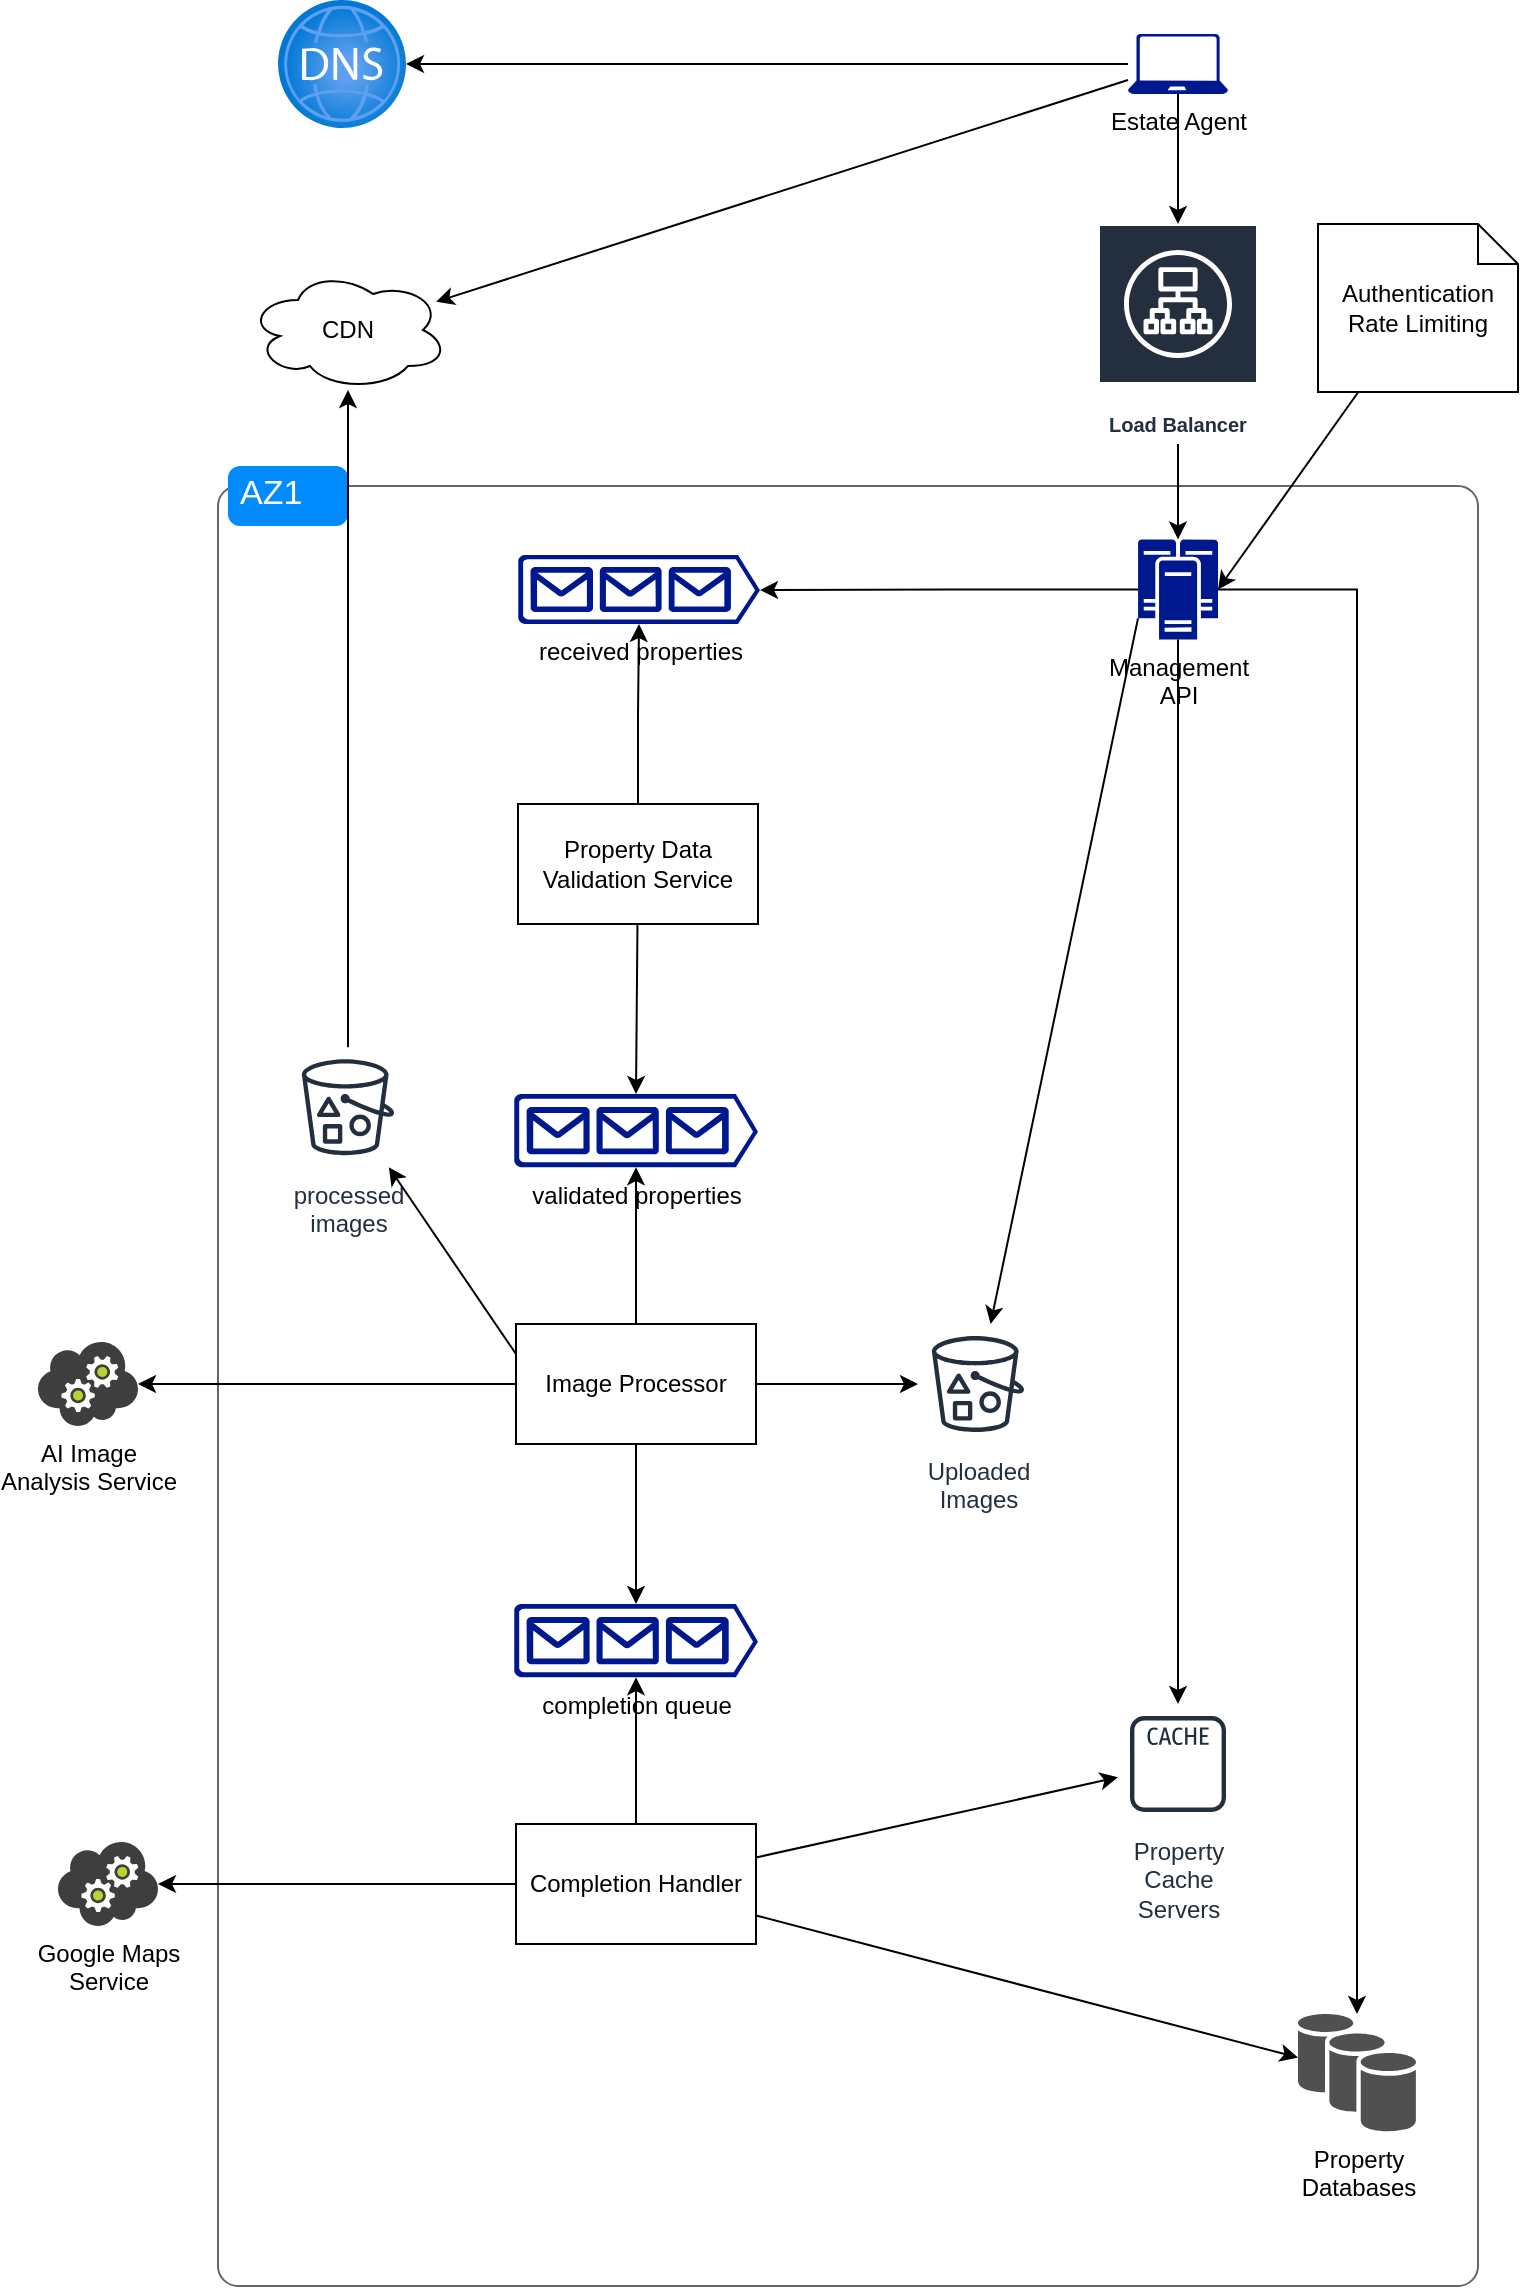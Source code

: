 <mxfile version="24.0.2" type="github" pages="2">
  <diagram id="gefiLhxsp6uJe3kQy--f" name="list property">
    <mxGraphModel dx="1666" dy="785" grid="1" gridSize="10" guides="1" tooltips="1" connect="1" arrows="1" fold="1" page="1" pageScale="1" pageWidth="827" pageHeight="1169" math="0" shadow="0">
      <root>
        <mxCell id="0" />
        <mxCell id="1" parent="0" />
        <mxCell id="k6ZaKA2DnWSusn91M85T-1" value="" style="shape=mxgraph.mockup.containers.marginRect;rectMarginTop=10;strokeColor=#666666;strokeWidth=1;dashed=0;rounded=1;arcSize=5;recursiveResize=0;html=1;whiteSpace=wrap;" vertex="1" parent="1">
          <mxGeometry x="140" y="246" width="630" height="910" as="geometry" />
        </mxCell>
        <mxCell id="k6ZaKA2DnWSusn91M85T-2" value="AZ1" style="shape=rect;strokeColor=none;fillColor=#008cff;strokeWidth=1;dashed=0;rounded=1;arcSize=20;fontColor=#ffffff;fontSize=17;spacing=2;spacingTop=-2;align=left;autosize=1;spacingLeft=4;resizeWidth=0;resizeHeight=0;perimeter=none;html=1;whiteSpace=wrap;" vertex="1" parent="k6ZaKA2DnWSusn91M85T-1">
          <mxGeometry x="5" width="60" height="30" as="geometry" />
        </mxCell>
        <mxCell id="59krLZsqECckqpki7Z-y-15" value="processed&lt;br&gt;images" style="sketch=0;outlineConnect=0;fontColor=#232F3E;gradientColor=none;strokeColor=#232F3E;fillColor=#ffffff;dashed=0;verticalLabelPosition=bottom;verticalAlign=top;align=center;html=1;fontSize=12;fontStyle=0;aspect=fixed;shape=mxgraph.aws4.resourceIcon;resIcon=mxgraph.aws4.bucket_with_objects;" parent="k6ZaKA2DnWSusn91M85T-1" vertex="1">
          <mxGeometry x="35" y="290.6" width="60" height="60" as="geometry" />
        </mxCell>
        <mxCell id="fHEFNaBO7rFq97XNcuul-3" style="edgeStyle=orthogonalEdgeStyle;rounded=0;orthogonalLoop=1;jettySize=auto;html=1;" edge="1" parent="k6ZaKA2DnWSusn91M85T-1" source="QPpBnfvkqHIOZeSmNuLf-15" target="59krLZsqECckqpki7Z-y-30">
          <mxGeometry relative="1" as="geometry" />
        </mxCell>
        <mxCell id="QPpBnfvkqHIOZeSmNuLf-15" value="Management&lt;br&gt;API" style="sketch=0;aspect=fixed;pointerEvents=1;shadow=0;dashed=0;html=1;strokeColor=none;labelPosition=center;verticalLabelPosition=bottom;verticalAlign=top;align=center;fillColor=#00188D;shape=mxgraph.mscae.enterprise.cluster_server" parent="k6ZaKA2DnWSusn91M85T-1" vertex="1">
          <mxGeometry x="460" y="36.7" width="40" height="50" as="geometry" />
        </mxCell>
        <mxCell id="59krLZsqECckqpki7Z-y-2" value="received properties" style="sketch=0;aspect=fixed;pointerEvents=1;shadow=0;dashed=0;html=1;strokeColor=none;labelPosition=center;verticalLabelPosition=bottom;verticalAlign=top;align=center;fillColor=#00188D;shape=mxgraph.azure.queue_generic" parent="k6ZaKA2DnWSusn91M85T-1" vertex="1">
          <mxGeometry x="150" y="44.4" width="121" height="34.6" as="geometry" />
        </mxCell>
        <mxCell id="59krLZsqECckqpki7Z-y-4" style="edgeStyle=orthogonalEdgeStyle;rounded=0;orthogonalLoop=1;jettySize=auto;html=1;entryX=1;entryY=0.51;entryDx=0;entryDy=0;entryPerimeter=0;" parent="k6ZaKA2DnWSusn91M85T-1" source="QPpBnfvkqHIOZeSmNuLf-15" target="59krLZsqECckqpki7Z-y-2" edge="1">
          <mxGeometry relative="1" as="geometry" />
        </mxCell>
        <mxCell id="59krLZsqECckqpki7Z-y-30" value="Property&lt;br&gt;Databases" style="sketch=0;shadow=0;dashed=0;html=1;strokeColor=none;fillColor=#505050;labelPosition=center;verticalLabelPosition=bottom;verticalAlign=top;outlineConnect=0;align=center;shape=mxgraph.office.databases.database_availability_group;" parent="k6ZaKA2DnWSusn91M85T-1" vertex="1">
          <mxGeometry x="540" y="774" width="59" height="59" as="geometry" />
        </mxCell>
        <mxCell id="QPpBnfvkqHIOZeSmNuLf-20" value="Uploaded&lt;br&gt;Images" style="sketch=0;outlineConnect=0;fontColor=#232F3E;gradientColor=none;strokeColor=#232F3E;fillColor=#ffffff;dashed=0;verticalLabelPosition=bottom;verticalAlign=top;align=center;html=1;fontSize=12;fontStyle=0;aspect=fixed;shape=mxgraph.aws4.resourceIcon;resIcon=mxgraph.aws4.bucket_with_objects;" parent="k6ZaKA2DnWSusn91M85T-1" vertex="1">
          <mxGeometry x="350" y="429" width="60" height="60" as="geometry" />
        </mxCell>
        <mxCell id="QPpBnfvkqHIOZeSmNuLf-21" style="rounded=0;orthogonalLoop=1;jettySize=auto;html=1;exitX=0;exitY=0.79;exitDx=0;exitDy=0;exitPerimeter=0;" parent="k6ZaKA2DnWSusn91M85T-1" source="QPpBnfvkqHIOZeSmNuLf-15" target="QPpBnfvkqHIOZeSmNuLf-20" edge="1">
          <mxGeometry relative="1" as="geometry" />
        </mxCell>
        <mxCell id="59krLZsqECckqpki7Z-y-25" value="Property&lt;br&gt;Cache&lt;br&gt;Servers" style="sketch=0;outlineConnect=0;fontColor=#232F3E;gradientColor=none;strokeColor=#232F3E;fillColor=#ffffff;dashed=0;verticalLabelPosition=bottom;verticalAlign=top;align=center;html=1;fontSize=12;fontStyle=0;aspect=fixed;shape=mxgraph.aws4.resourceIcon;resIcon=mxgraph.aws4.cache_node;" parent="k6ZaKA2DnWSusn91M85T-1" vertex="1">
          <mxGeometry x="450" y="619" width="60" height="60" as="geometry" />
        </mxCell>
        <mxCell id="fHEFNaBO7rFq97XNcuul-2" style="edgeStyle=orthogonalEdgeStyle;rounded=0;orthogonalLoop=1;jettySize=auto;html=1;" edge="1" parent="k6ZaKA2DnWSusn91M85T-1" source="QPpBnfvkqHIOZeSmNuLf-15" target="59krLZsqECckqpki7Z-y-25">
          <mxGeometry relative="1" as="geometry" />
        </mxCell>
        <mxCell id="QPpBnfvkqHIOZeSmNuLf-6" style="rounded=0;orthogonalLoop=1;jettySize=auto;html=1;" parent="1" source="QPpBnfvkqHIOZeSmNuLf-1" target="QPpBnfvkqHIOZeSmNuLf-3" edge="1">
          <mxGeometry relative="1" as="geometry" />
        </mxCell>
        <mxCell id="QPpBnfvkqHIOZeSmNuLf-7" style="edgeStyle=orthogonalEdgeStyle;rounded=0;orthogonalLoop=1;jettySize=auto;html=1;" parent="1" source="QPpBnfvkqHIOZeSmNuLf-1" target="QPpBnfvkqHIOZeSmNuLf-5" edge="1">
          <mxGeometry relative="1" as="geometry" />
        </mxCell>
        <mxCell id="QPpBnfvkqHIOZeSmNuLf-1" value="Estate Agent" style="sketch=0;aspect=fixed;pointerEvents=1;shadow=0;dashed=0;html=1;strokeColor=none;labelPosition=center;verticalLabelPosition=bottom;verticalAlign=top;align=center;fillColor=#00188D;shape=mxgraph.azure.laptop" parent="1" vertex="1">
          <mxGeometry x="595" y="30" width="50" height="30" as="geometry" />
        </mxCell>
        <mxCell id="QPpBnfvkqHIOZeSmNuLf-3" value="CDN" style="ellipse;shape=cloud;whiteSpace=wrap;html=1;align=center;" parent="1" vertex="1">
          <mxGeometry x="155" y="148" width="100" height="60" as="geometry" />
        </mxCell>
        <mxCell id="QPpBnfvkqHIOZeSmNuLf-5" value="" style="image;aspect=fixed;html=1;points=[];align=center;fontSize=12;image=img/lib/azure2/networking/DNS_Zones.svg;" parent="1" vertex="1">
          <mxGeometry x="170" y="13" width="64" height="64" as="geometry" />
        </mxCell>
        <mxCell id="QPpBnfvkqHIOZeSmNuLf-17" style="edgeStyle=orthogonalEdgeStyle;rounded=0;orthogonalLoop=1;jettySize=auto;html=1;entryX=0.5;entryY=0;entryDx=0;entryDy=0;entryPerimeter=0;" parent="1" source="QPpBnfvkqHIOZeSmNuLf-22" target="QPpBnfvkqHIOZeSmNuLf-15" edge="1">
          <mxGeometry relative="1" as="geometry">
            <mxPoint x="544" y="195" as="sourcePoint" />
          </mxGeometry>
        </mxCell>
        <mxCell id="QPpBnfvkqHIOZeSmNuLf-13" style="edgeStyle=orthogonalEdgeStyle;rounded=0;orthogonalLoop=1;jettySize=auto;html=1;" parent="1" source="QPpBnfvkqHIOZeSmNuLf-1" target="QPpBnfvkqHIOZeSmNuLf-22" edge="1">
          <mxGeometry relative="1" as="geometry">
            <mxPoint x="541" y="145" as="targetPoint" />
          </mxGeometry>
        </mxCell>
        <mxCell id="QPpBnfvkqHIOZeSmNuLf-22" value="Load Balancer" style="sketch=0;outlineConnect=0;fontColor=#232F3E;gradientColor=none;strokeColor=#ffffff;fillColor=#232F3E;dashed=0;verticalLabelPosition=middle;verticalAlign=bottom;align=center;html=1;whiteSpace=wrap;fontSize=10;fontStyle=1;spacing=3;shape=mxgraph.aws4.productIcon;prIcon=mxgraph.aws4.application_load_balancer;" parent="1" vertex="1">
          <mxGeometry x="580" y="125" width="80" height="110" as="geometry" />
        </mxCell>
        <mxCell id="59krLZsqECckqpki7Z-y-10" style="edgeStyle=orthogonalEdgeStyle;rounded=0;orthogonalLoop=1;jettySize=auto;html=1;" parent="1" source="59krLZsqECckqpki7Z-y-7" target="59krLZsqECckqpki7Z-y-2" edge="1">
          <mxGeometry relative="1" as="geometry" />
        </mxCell>
        <mxCell id="59krLZsqECckqpki7Z-y-7" value="Property Data Validation Service" style="rounded=0;whiteSpace=wrap;html=1;" parent="1" vertex="1">
          <mxGeometry x="290" y="415" width="120" height="60" as="geometry" />
        </mxCell>
        <mxCell id="59krLZsqECckqpki7Z-y-13" value="validated properties" style="sketch=0;aspect=fixed;pointerEvents=1;shadow=0;dashed=0;html=1;strokeColor=none;labelPosition=center;verticalLabelPosition=bottom;verticalAlign=top;align=center;fillColor=#00188D;shape=mxgraph.azure.queue_generic" parent="1" vertex="1">
          <mxGeometry x="288" y="560" width="122" height="36.6" as="geometry" />
        </mxCell>
        <mxCell id="59krLZsqECckqpki7Z-y-14" style="rounded=0;orthogonalLoop=1;jettySize=auto;html=1;entryX=0.5;entryY=0;entryDx=0;entryDy=0;entryPerimeter=0;" parent="1" source="59krLZsqECckqpki7Z-y-7" target="59krLZsqECckqpki7Z-y-13" edge="1">
          <mxGeometry relative="1" as="geometry" />
        </mxCell>
        <mxCell id="59krLZsqECckqpki7Z-y-32" style="edgeStyle=orthogonalEdgeStyle;rounded=0;orthogonalLoop=1;jettySize=auto;html=1;" parent="1" source="59krLZsqECckqpki7Z-y-15" target="QPpBnfvkqHIOZeSmNuLf-3" edge="1">
          <mxGeometry relative="1" as="geometry" />
        </mxCell>
        <mxCell id="59krLZsqECckqpki7Z-y-20" style="rounded=0;orthogonalLoop=1;jettySize=auto;html=1;" parent="1" source="59krLZsqECckqpki7Z-y-17" target="QPpBnfvkqHIOZeSmNuLf-20" edge="1">
          <mxGeometry relative="1" as="geometry" />
        </mxCell>
        <mxCell id="59krLZsqECckqpki7Z-y-23" style="rounded=0;orthogonalLoop=1;jettySize=auto;html=1;exitX=0;exitY=0.25;exitDx=0;exitDy=0;" parent="1" source="59krLZsqECckqpki7Z-y-17" target="59krLZsqECckqpki7Z-y-15" edge="1">
          <mxGeometry relative="1" as="geometry" />
        </mxCell>
        <mxCell id="Dm5knrUofMF7wtEDtV-R-2" style="rounded=0;orthogonalLoop=1;jettySize=auto;html=1;" parent="1" source="59krLZsqECckqpki7Z-y-17" target="Dm5knrUofMF7wtEDtV-R-1" edge="1">
          <mxGeometry relative="1" as="geometry" />
        </mxCell>
        <mxCell id="59krLZsqECckqpki7Z-y-17" value="Image Processor" style="rounded=0;whiteSpace=wrap;html=1;" parent="1" vertex="1">
          <mxGeometry x="289" y="675" width="120" height="60" as="geometry" />
        </mxCell>
        <mxCell id="59krLZsqECckqpki7Z-y-18" style="edgeStyle=orthogonalEdgeStyle;rounded=0;orthogonalLoop=1;jettySize=auto;html=1;entryX=0.5;entryY=1;entryDx=0;entryDy=0;entryPerimeter=0;" parent="1" source="59krLZsqECckqpki7Z-y-17" target="59krLZsqECckqpki7Z-y-13" edge="1">
          <mxGeometry relative="1" as="geometry" />
        </mxCell>
        <mxCell id="59krLZsqECckqpki7Z-y-21" value="completion queue" style="sketch=0;aspect=fixed;pointerEvents=1;shadow=0;dashed=0;html=1;strokeColor=none;labelPosition=center;verticalLabelPosition=bottom;verticalAlign=top;align=center;fillColor=#00188D;shape=mxgraph.azure.queue_generic" parent="1" vertex="1">
          <mxGeometry x="288" y="815" width="122" height="36.6" as="geometry" />
        </mxCell>
        <mxCell id="59krLZsqECckqpki7Z-y-22" style="edgeStyle=orthogonalEdgeStyle;rounded=0;orthogonalLoop=1;jettySize=auto;html=1;entryX=0.5;entryY=0;entryDx=0;entryDy=0;entryPerimeter=0;" parent="1" source="59krLZsqECckqpki7Z-y-17" target="59krLZsqECckqpki7Z-y-21" edge="1">
          <mxGeometry relative="1" as="geometry" />
        </mxCell>
        <mxCell id="59krLZsqECckqpki7Z-y-28" style="rounded=0;orthogonalLoop=1;jettySize=auto;html=1;" parent="1" source="59krLZsqECckqpki7Z-y-26" target="59krLZsqECckqpki7Z-y-25" edge="1">
          <mxGeometry relative="1" as="geometry" />
        </mxCell>
        <mxCell id="59krLZsqECckqpki7Z-y-29" style="rounded=0;orthogonalLoop=1;jettySize=auto;html=1;" parent="1" source="59krLZsqECckqpki7Z-y-26" target="59krLZsqECckqpki7Z-y-30" edge="1">
          <mxGeometry relative="1" as="geometry">
            <mxPoint x="349" y="1065" as="targetPoint" />
          </mxGeometry>
        </mxCell>
        <mxCell id="59krLZsqECckqpki7Z-y-38" style="edgeStyle=orthogonalEdgeStyle;rounded=0;orthogonalLoop=1;jettySize=auto;html=1;" parent="1" source="59krLZsqECckqpki7Z-y-26" target="59krLZsqECckqpki7Z-y-37" edge="1">
          <mxGeometry relative="1" as="geometry" />
        </mxCell>
        <mxCell id="59krLZsqECckqpki7Z-y-26" value="Completion Handler" style="rounded=0;whiteSpace=wrap;html=1;" parent="1" vertex="1">
          <mxGeometry x="289" y="925" width="120" height="60" as="geometry" />
        </mxCell>
        <mxCell id="59krLZsqECckqpki7Z-y-27" style="edgeStyle=orthogonalEdgeStyle;rounded=0;orthogonalLoop=1;jettySize=auto;html=1;entryX=0.5;entryY=1;entryDx=0;entryDy=0;entryPerimeter=0;" parent="1" source="59krLZsqECckqpki7Z-y-26" target="59krLZsqECckqpki7Z-y-21" edge="1">
          <mxGeometry relative="1" as="geometry" />
        </mxCell>
        <mxCell id="59krLZsqECckqpki7Z-y-37" value="Google Maps&lt;br&gt;Service" style="image;sketch=0;aspect=fixed;html=1;points=[];align=center;fontSize=12;image=img/lib/mscae/Cloud_Service.svg;" parent="1" vertex="1">
          <mxGeometry x="60" y="934" width="50" height="42" as="geometry" />
        </mxCell>
        <mxCell id="Dm5knrUofMF7wtEDtV-R-1" value="AI Image&lt;br&gt;Analysis Service" style="image;sketch=0;aspect=fixed;html=1;points=[];align=center;fontSize=12;image=img/lib/mscae/Cloud_Service.svg;" parent="1" vertex="1">
          <mxGeometry x="50" y="684" width="50" height="42" as="geometry" />
        </mxCell>
        <mxCell id="XzUTsm2ndWGcnXVyJnAw-1" value="Authentication&lt;div&gt;Rate Limiting&lt;/div&gt;" style="shape=note;size=20;whiteSpace=wrap;html=1;" vertex="1" parent="1">
          <mxGeometry x="690" y="125" width="100" height="84" as="geometry" />
        </mxCell>
        <mxCell id="XzUTsm2ndWGcnXVyJnAw-2" style="rounded=0;orthogonalLoop=1;jettySize=auto;html=1;entryX=1;entryY=0.5;entryDx=0;entryDy=0;entryPerimeter=0;" edge="1" parent="1" source="XzUTsm2ndWGcnXVyJnAw-1" target="QPpBnfvkqHIOZeSmNuLf-15">
          <mxGeometry relative="1" as="geometry" />
        </mxCell>
      </root>
    </mxGraphModel>
  </diagram>
  <diagram name="search property" id="4BHvYEgCLGeQkOeolfoG">
    <mxGraphModel dx="1666" dy="785" grid="1" gridSize="10" guides="1" tooltips="1" connect="1" arrows="1" fold="1" page="1" pageScale="1" pageWidth="827" pageHeight="1169" math="0" shadow="0">
      <root>
        <mxCell id="0" />
        <mxCell id="1" parent="0" />
        <mxCell id="KY-w0PCkIX1eLmc0hyle-1" value="" style="shape=mxgraph.mockup.containers.marginRect;rectMarginTop=10;strokeColor=#666666;strokeWidth=1;dashed=0;rounded=1;arcSize=5;recursiveResize=0;html=1;whiteSpace=wrap;" vertex="1" parent="1">
          <mxGeometry x="240" y="400" width="540" height="320" as="geometry" />
        </mxCell>
        <mxCell id="KY-w0PCkIX1eLmc0hyle-2" value="AZ1" style="shape=rect;strokeColor=none;fillColor=#008cff;strokeWidth=1;dashed=0;rounded=1;arcSize=20;fontColor=#ffffff;fontSize=17;spacing=2;spacingTop=-2;align=left;autosize=1;spacingLeft=4;resizeWidth=0;resizeHeight=0;perimeter=none;html=1;whiteSpace=wrap;" vertex="1" parent="KY-w0PCkIX1eLmc0hyle-1">
          <mxGeometry x="5" width="60" height="30" as="geometry" />
        </mxCell>
        <mxCell id="abfQ2oCoB_8d-9mrjrHR-6" style="edgeStyle=orthogonalEdgeStyle;rounded=0;orthogonalLoop=1;jettySize=auto;html=1;" parent="1" source="sSime9qzy4eavTNBbaXQ-13" target="abfQ2oCoB_8d-9mrjrHR-1" edge="1">
          <mxGeometry relative="1" as="geometry" />
        </mxCell>
        <mxCell id="abfQ2oCoB_8d-9mrjrHR-7" style="edgeStyle=orthogonalEdgeStyle;rounded=0;orthogonalLoop=1;jettySize=auto;html=1;" parent="1" source="sSime9qzy4eavTNBbaXQ-13" target="abfQ2oCoB_8d-9mrjrHR-2" edge="1">
          <mxGeometry relative="1" as="geometry" />
        </mxCell>
        <mxCell id="abfQ2oCoB_8d-9mrjrHR-8" style="edgeStyle=orthogonalEdgeStyle;rounded=0;orthogonalLoop=1;jettySize=auto;html=1;" parent="1" source="sSime9qzy4eavTNBbaXQ-13" target="zsL3Dnd2-GXYHZYfqNPw-2" edge="1">
          <mxGeometry relative="1" as="geometry" />
        </mxCell>
        <mxCell id="sSime9qzy4eavTNBbaXQ-13" value="Buyer/&lt;br&gt;Renter" style="sketch=0;aspect=fixed;pointerEvents=1;shadow=0;dashed=0;html=1;strokeColor=none;labelPosition=center;verticalLabelPosition=bottom;verticalAlign=top;align=center;fillColor=#00188D;shape=mxgraph.azure.laptop" parent="1" vertex="1">
          <mxGeometry x="304" y="137" width="50" height="30" as="geometry" />
        </mxCell>
        <mxCell id="UrpVFhDAxU7JcoKZ0HAC-2" value="Address Auto Complete&lt;br&gt;Map View" style="edgeStyle=orthogonalEdgeStyle;rounded=0;orthogonalLoop=1;jettySize=auto;html=1;" parent="1" source="zsL3Dnd2-GXYHZYfqNPw-1" target="UrpVFhDAxU7JcoKZ0HAC-1" edge="1">
          <mxGeometry x="0.079" y="24" relative="1" as="geometry">
            <mxPoint as="offset" />
          </mxGeometry>
        </mxCell>
        <mxCell id="GJ6jKN87m-i0rrffg3H5-2" style="edgeStyle=orthogonalEdgeStyle;rounded=0;orthogonalLoop=1;jettySize=auto;html=1;" parent="1" source="zsL3Dnd2-GXYHZYfqNPw-1" target="GJ6jKN87m-i0rrffg3H5-1" edge="1">
          <mxGeometry relative="1" as="geometry" />
        </mxCell>
        <mxCell id="GJ6jKN87m-i0rrffg3H5-5" style="rounded=0;orthogonalLoop=1;jettySize=auto;html=1;" parent="1" source="zsL3Dnd2-GXYHZYfqNPw-1" target="GJ6jKN87m-i0rrffg3H5-4" edge="1">
          <mxGeometry relative="1" as="geometry" />
        </mxCell>
        <mxCell id="zsL3Dnd2-GXYHZYfqNPw-1" value="Web Servers" style="sketch=0;aspect=fixed;pointerEvents=1;shadow=0;dashed=0;html=1;strokeColor=none;labelPosition=center;verticalLabelPosition=bottom;verticalAlign=top;align=center;fillColor=#00188D;shape=mxgraph.mscae.enterprise.cluster_server" parent="1" vertex="1">
          <mxGeometry x="309" y="441" width="40" height="50" as="geometry" />
        </mxCell>
        <mxCell id="g71RT2TsE_c13WxSntCe-4" style="edgeStyle=orthogonalEdgeStyle;rounded=0;orthogonalLoop=1;jettySize=auto;html=1;" parent="1" source="zsL3Dnd2-GXYHZYfqNPw-2" target="zsL3Dnd2-GXYHZYfqNPw-1" edge="1">
          <mxGeometry relative="1" as="geometry" />
        </mxCell>
        <mxCell id="zsL3Dnd2-GXYHZYfqNPw-2" value="Load Balancer" style="sketch=0;outlineConnect=0;fontColor=#232F3E;gradientColor=none;strokeColor=#ffffff;fillColor=#232F3E;dashed=0;verticalLabelPosition=middle;verticalAlign=bottom;align=center;html=1;whiteSpace=wrap;fontSize=10;fontStyle=1;spacing=3;shape=mxgraph.aws4.productIcon;prIcon=mxgraph.aws4.application_load_balancer;" parent="1" vertex="1">
          <mxGeometry x="289" y="261" width="80" height="110" as="geometry" />
        </mxCell>
        <mxCell id="zsL3Dnd2-GXYHZYfqNPw-3" value="Property&lt;br&gt;Databases" style="sketch=0;shadow=0;dashed=0;html=1;strokeColor=none;fillColor=#505050;labelPosition=center;verticalLabelPosition=bottom;verticalAlign=top;outlineConnect=0;align=center;shape=mxgraph.office.databases.database_availability_group;" parent="1" vertex="1">
          <mxGeometry x="699" y="437" width="59" height="59" as="geometry" />
        </mxCell>
        <mxCell id="abfQ2oCoB_8d-9mrjrHR-1" value="CDN" style="ellipse;shape=cloud;whiteSpace=wrap;html=1;align=center;" parent="1" vertex="1">
          <mxGeometry x="69" y="122" width="100" height="60" as="geometry" />
        </mxCell>
        <mxCell id="abfQ2oCoB_8d-9mrjrHR-2" value="" style="image;aspect=fixed;html=1;points=[];align=center;fontSize=12;image=img/lib/azure2/networking/DNS_Zones.svg;" parent="1" vertex="1">
          <mxGeometry x="509" y="120" width="64" height="64" as="geometry" />
        </mxCell>
        <mxCell id="GJ6jKN87m-i0rrffg3H5-3" style="edgeStyle=orthogonalEdgeStyle;rounded=0;orthogonalLoop=1;jettySize=auto;html=1;" parent="1" source="GJ6jKN87m-i0rrffg3H5-1" target="zsL3Dnd2-GXYHZYfqNPw-3" edge="1">
          <mxGeometry relative="1" as="geometry" />
        </mxCell>
        <mxCell id="GJ6jKN87m-i0rrffg3H5-1" value="Property&lt;br&gt;Cache&lt;br&gt;Servers" style="sketch=0;outlineConnect=0;fontColor=#232F3E;gradientColor=none;strokeColor=#232F3E;fillColor=#ffffff;dashed=0;verticalLabelPosition=bottom;verticalAlign=top;align=center;html=1;fontSize=12;fontStyle=0;aspect=fixed;shape=mxgraph.aws4.resourceIcon;resIcon=mxgraph.aws4.cache_node;" parent="1" vertex="1">
          <mxGeometry x="511" y="436" width="60" height="60" as="geometry" />
        </mxCell>
        <mxCell id="GJ6jKN87m-i0rrffg3H5-7" style="edgeStyle=orthogonalEdgeStyle;rounded=0;orthogonalLoop=1;jettySize=auto;html=1;" parent="1" source="GJ6jKN87m-i0rrffg3H5-4" target="GJ6jKN87m-i0rrffg3H5-6" edge="1">
          <mxGeometry relative="1" as="geometry" />
        </mxCell>
        <mxCell id="GJ6jKN87m-i0rrffg3H5-4" value="Agent&lt;br&gt;Cache&lt;br&gt;Servers" style="sketch=0;outlineConnect=0;fontColor=#232F3E;gradientColor=none;strokeColor=#232F3E;fillColor=#ffffff;dashed=0;verticalLabelPosition=bottom;verticalAlign=top;align=center;html=1;fontSize=12;fontStyle=0;aspect=fixed;shape=mxgraph.aws4.resourceIcon;resIcon=mxgraph.aws4.cache_node;" parent="1" vertex="1">
          <mxGeometry x="511" y="596" width="60" height="60" as="geometry" />
        </mxCell>
        <mxCell id="GJ6jKN87m-i0rrffg3H5-6" value="Agent&lt;br&gt;Databases" style="sketch=0;shadow=0;dashed=0;html=1;strokeColor=none;fillColor=#505050;labelPosition=center;verticalLabelPosition=bottom;verticalAlign=top;outlineConnect=0;align=center;shape=mxgraph.office.databases.database_availability_group;" parent="1" vertex="1">
          <mxGeometry x="699" y="596" width="59" height="59" as="geometry" />
        </mxCell>
        <mxCell id="HGqIbAUMYjI8Z3ijfEXn-2" value="Authentication&lt;div&gt;Rate Limiting&lt;/div&gt;" style="shape=note;size=20;whiteSpace=wrap;html=1;" vertex="1" parent="1">
          <mxGeometry x="520" y="266" width="100" height="84" as="geometry" />
        </mxCell>
        <mxCell id="HGqIbAUMYjI8Z3ijfEXn-3" style="rounded=0;orthogonalLoop=1;jettySize=auto;html=1;entryX=0.99;entryY=0.01;entryDx=0;entryDy=0;entryPerimeter=0;" edge="1" parent="1" source="HGqIbAUMYjI8Z3ijfEXn-2" target="zsL3Dnd2-GXYHZYfqNPw-1">
          <mxGeometry relative="1" as="geometry" />
        </mxCell>
        <mxCell id="UrpVFhDAxU7JcoKZ0HAC-1" value="Google Maps&lt;br&gt;Service" style="image;sketch=0;aspect=fixed;html=1;points=[];align=center;fontSize=12;image=img/lib/mscae/Cloud_Service.svg;" parent="1" vertex="1">
          <mxGeometry x="30" y="445" width="50" height="42" as="geometry" />
        </mxCell>
      </root>
    </mxGraphModel>
  </diagram>
</mxfile>
